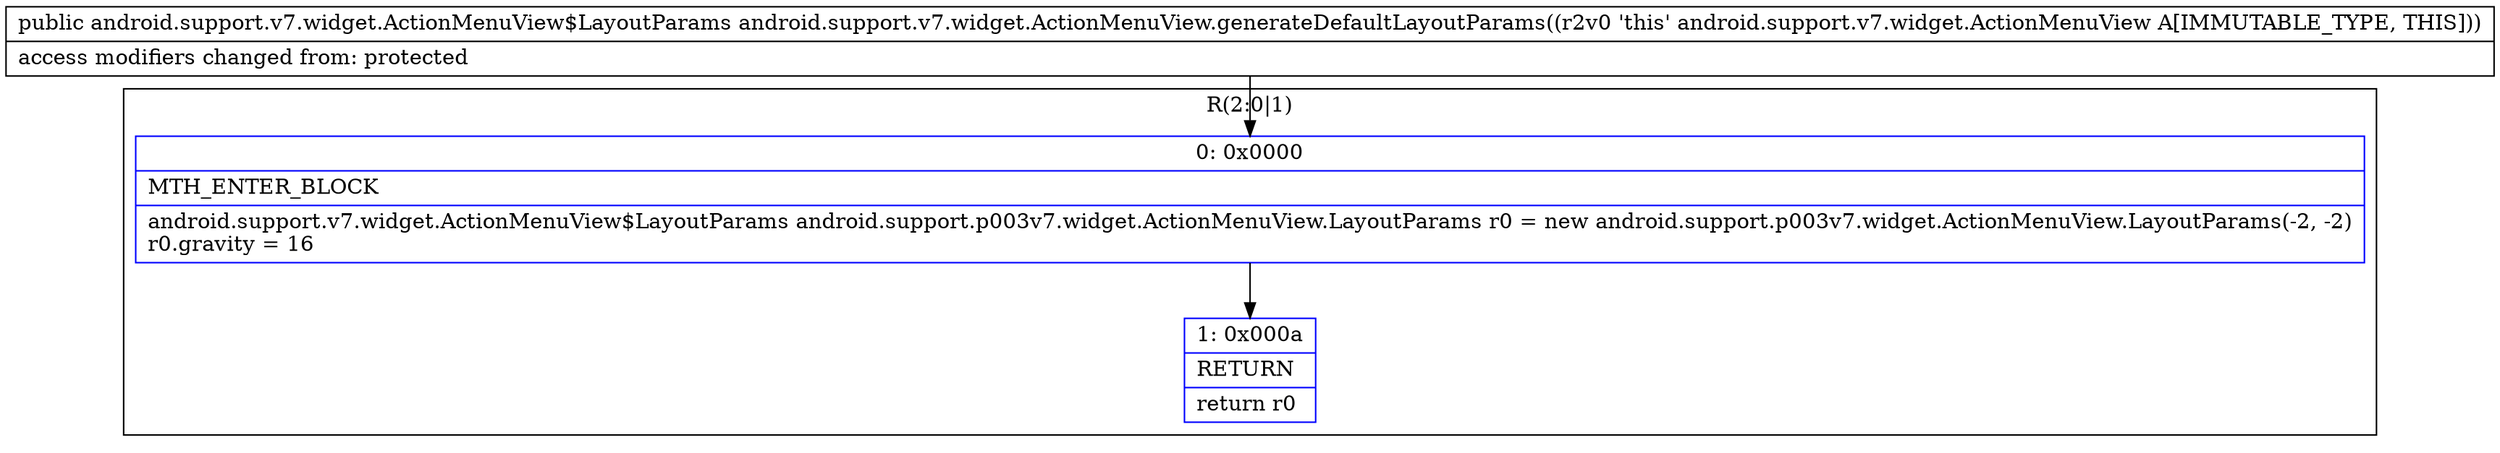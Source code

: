 digraph "CFG forandroid.support.v7.widget.ActionMenuView.generateDefaultLayoutParams()Landroid\/support\/v7\/widget\/ActionMenuView$LayoutParams;" {
subgraph cluster_Region_868495393 {
label = "R(2:0|1)";
node [shape=record,color=blue];
Node_0 [shape=record,label="{0\:\ 0x0000|MTH_ENTER_BLOCK\l|android.support.v7.widget.ActionMenuView$LayoutParams android.support.p003v7.widget.ActionMenuView.LayoutParams r0 = new android.support.p003v7.widget.ActionMenuView.LayoutParams(\-2, \-2)\lr0.gravity = 16\l}"];
Node_1 [shape=record,label="{1\:\ 0x000a|RETURN\l|return r0\l}"];
}
MethodNode[shape=record,label="{public android.support.v7.widget.ActionMenuView$LayoutParams android.support.v7.widget.ActionMenuView.generateDefaultLayoutParams((r2v0 'this' android.support.v7.widget.ActionMenuView A[IMMUTABLE_TYPE, THIS]))  | access modifiers changed from: protected\l}"];
MethodNode -> Node_0;
Node_0 -> Node_1;
}

